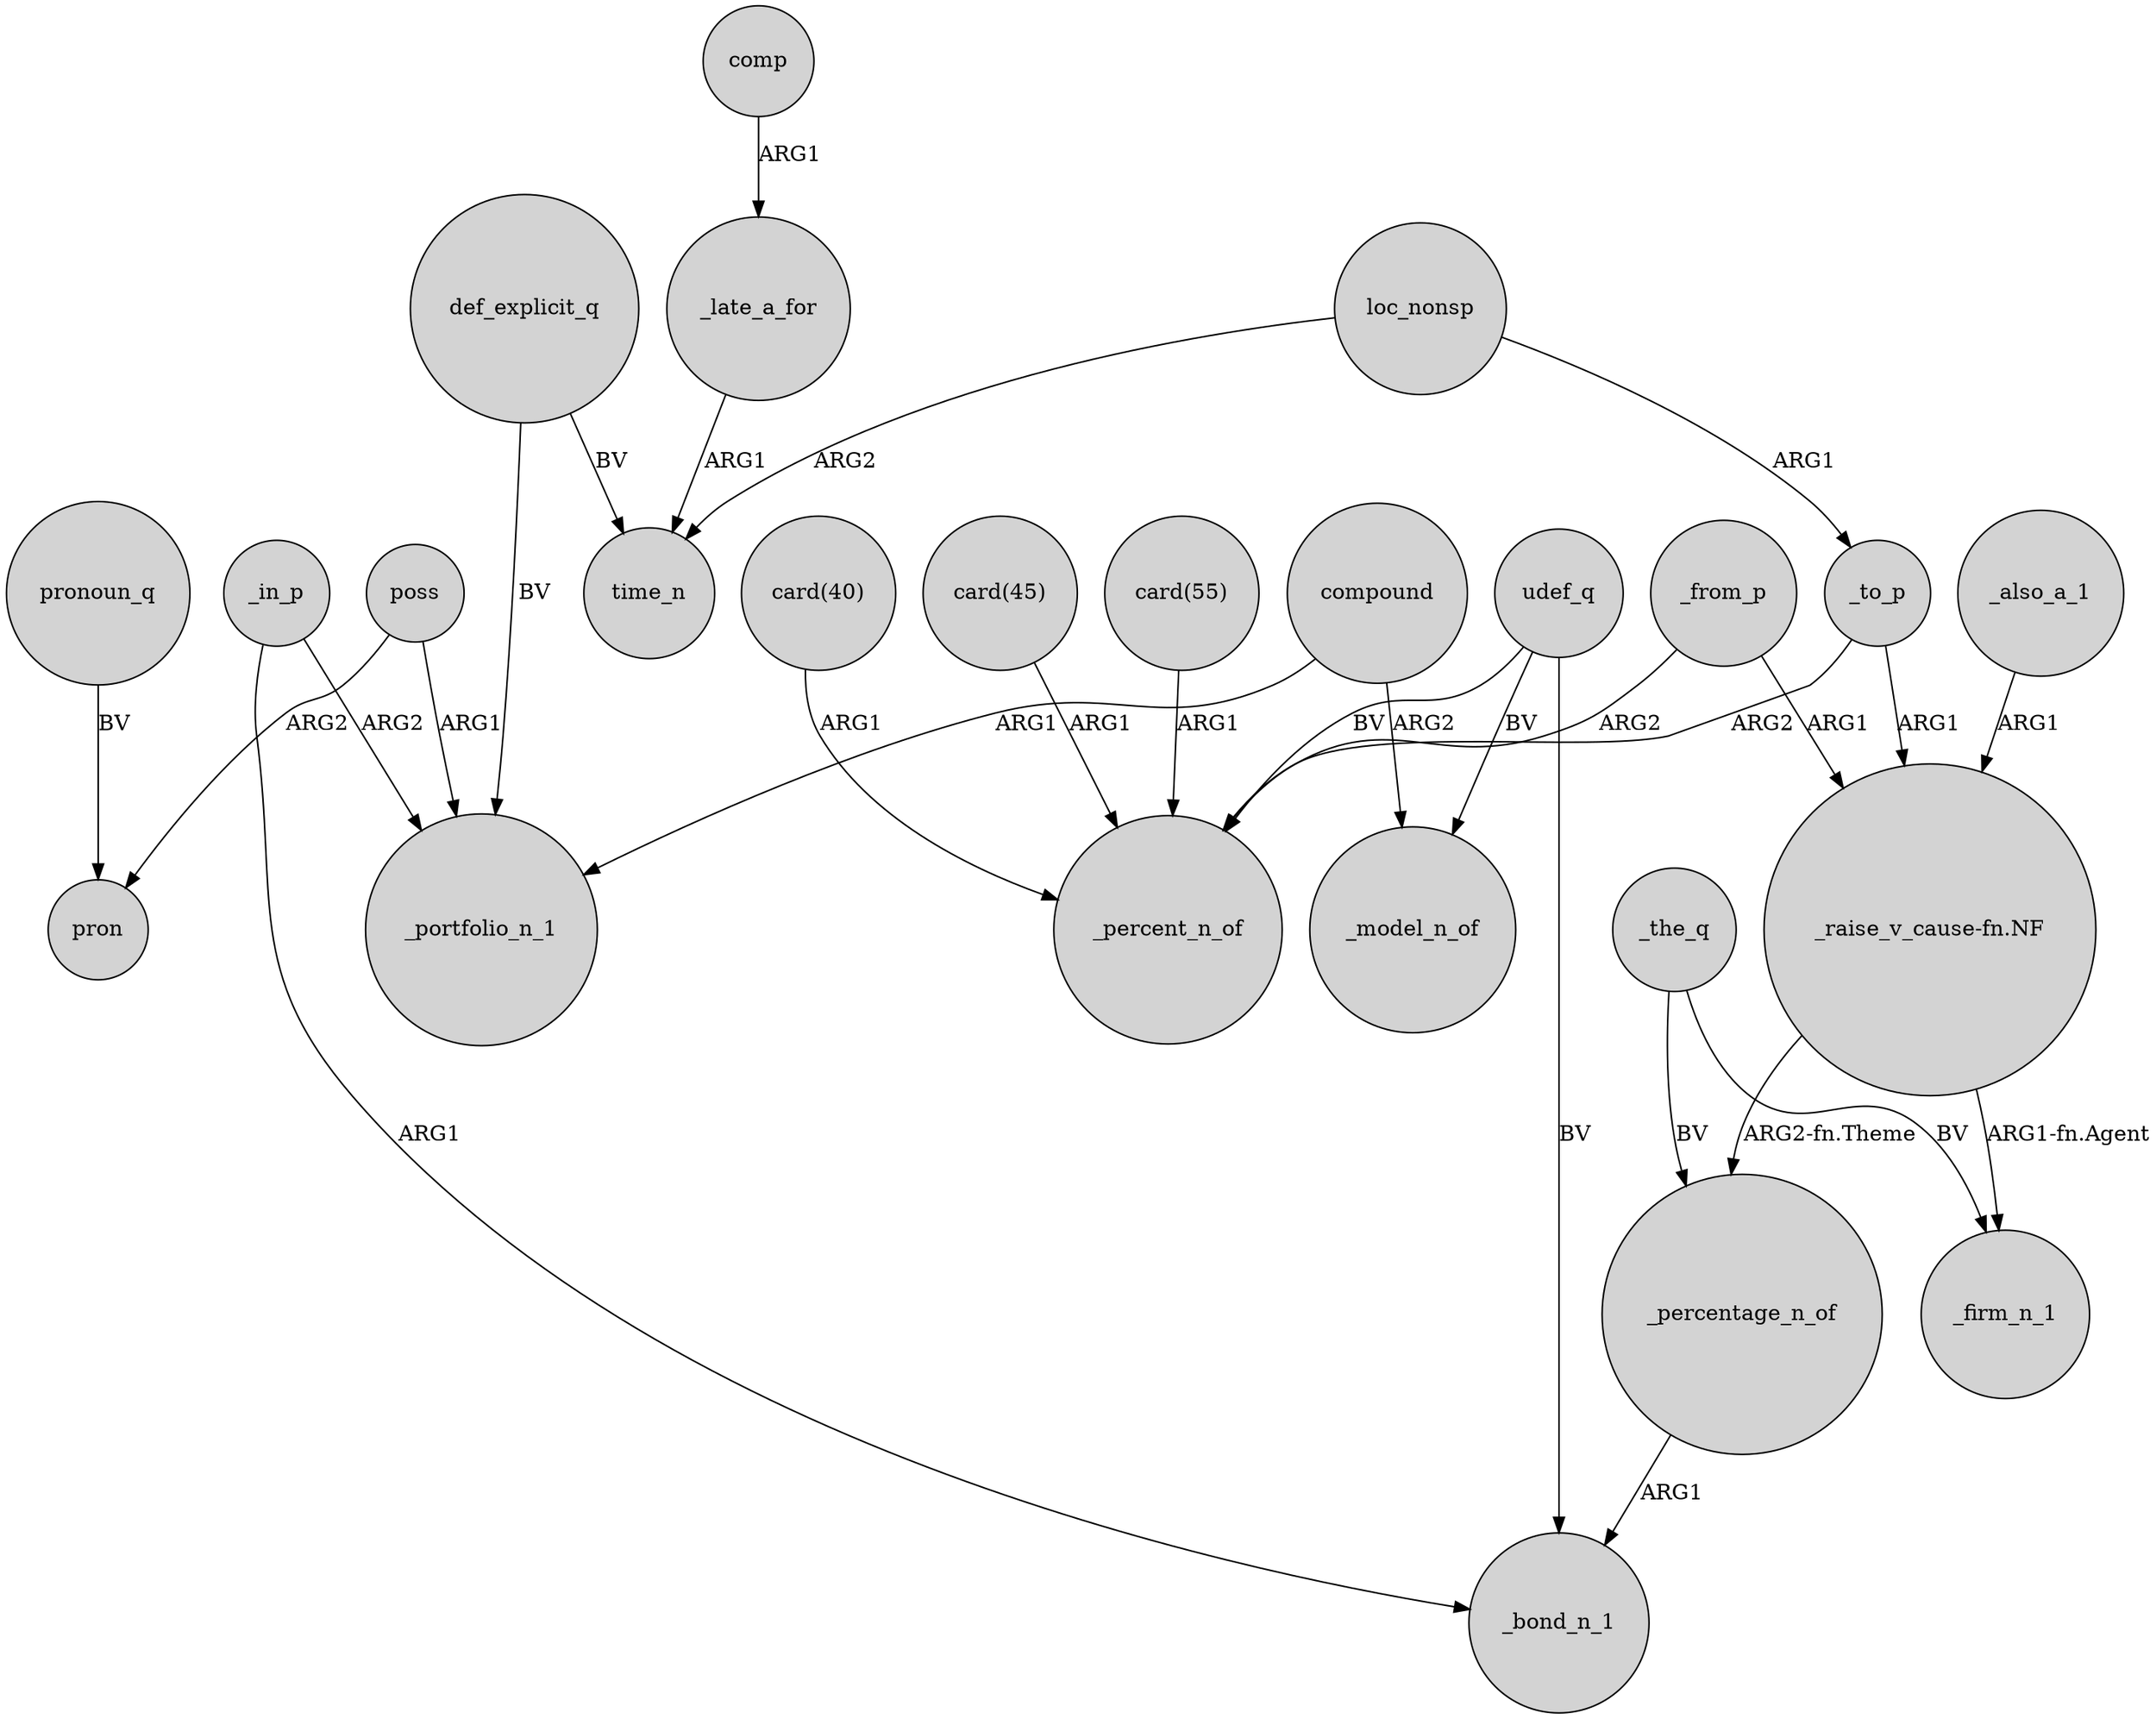 digraph {
	node [shape=circle style=filled]
	"_raise_v_cause-fn.NF" -> _percentage_n_of [label="ARG2-fn.Theme"]
	_to_p -> "_raise_v_cause-fn.NF" [label=ARG1]
	comp -> _late_a_for [label=ARG1]
	poss -> pron [label=ARG2]
	"card(55)" -> _percent_n_of [label=ARG1]
	def_explicit_q -> time_n [label=BV]
	_in_p -> _bond_n_1 [label=ARG1]
	"card(40)" -> _percent_n_of [label=ARG1]
	_the_q -> _percentage_n_of [label=BV]
	compound -> _portfolio_n_1 [label=ARG1]
	poss -> _portfolio_n_1 [label=ARG1]
	def_explicit_q -> _portfolio_n_1 [label=BV]
	loc_nonsp -> time_n [label=ARG2]
	loc_nonsp -> _to_p [label=ARG1]
	pronoun_q -> pron [label=BV]
	"card(45)" -> _percent_n_of [label=ARG1]
	udef_q -> _bond_n_1 [label=BV]
	_percentage_n_of -> _bond_n_1 [label=ARG1]
	_the_q -> _firm_n_1 [label=BV]
	"_raise_v_cause-fn.NF" -> _firm_n_1 [label="ARG1-fn.Agent"]
	_to_p -> _percent_n_of [label=ARG2]
	_late_a_for -> time_n [label=ARG1]
	udef_q -> _model_n_of [label=BV]
	_from_p -> _percent_n_of [label=ARG2]
	_in_p -> _portfolio_n_1 [label=ARG2]
	_also_a_1 -> "_raise_v_cause-fn.NF" [label=ARG1]
	udef_q -> _percent_n_of [label=BV]
	_from_p -> "_raise_v_cause-fn.NF" [label=ARG1]
	compound -> _model_n_of [label=ARG2]
}
